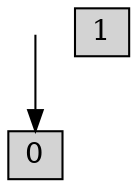 digraph G {
init__ [label="", style=invis, height=0, width=0];
init__ -> 0;
0 [shape=box, label="0", style=filled, shape=box, height=0.3, width=0.3];
1 [shape=box, label="1", style=filled, shape=box, height=0.3, width=0.3];
}

digraph G {
init__ [label="", style=invis, height=0, width=0];
init__ -> 0;
0 [shape=box, label="0", style=filled, shape=box, height=0.3, width=0.3];
1 [shape=box, label="1", style=filled, shape=box, height=0.3, width=0.3];
}

